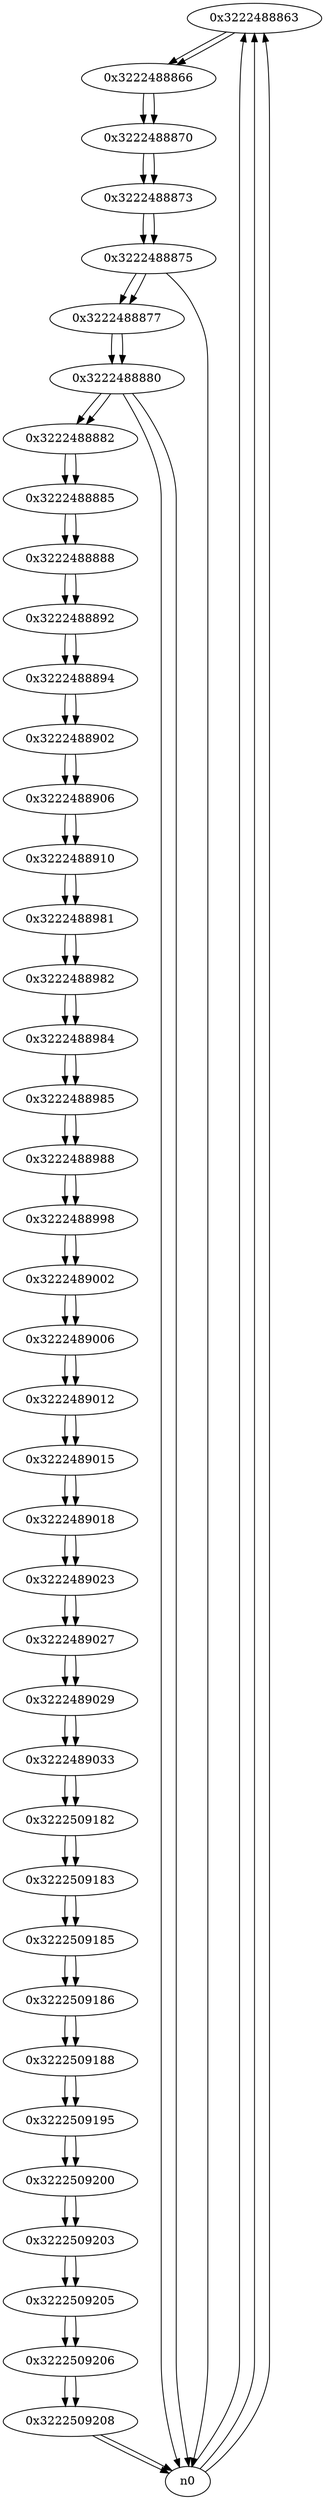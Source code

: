 digraph G{
/* nodes */
  n1 [label="0x3222488863"]
  n2 [label="0x3222488866"]
  n3 [label="0x3222488870"]
  n4 [label="0x3222488873"]
  n5 [label="0x3222488875"]
  n6 [label="0x3222488877"]
  n7 [label="0x3222488880"]
  n8 [label="0x3222488882"]
  n9 [label="0x3222488885"]
  n10 [label="0x3222488888"]
  n11 [label="0x3222488892"]
  n12 [label="0x3222488894"]
  n13 [label="0x3222488902"]
  n14 [label="0x3222488906"]
  n15 [label="0x3222488910"]
  n16 [label="0x3222488981"]
  n17 [label="0x3222488982"]
  n18 [label="0x3222488984"]
  n19 [label="0x3222488985"]
  n20 [label="0x3222488988"]
  n21 [label="0x3222488998"]
  n22 [label="0x3222489002"]
  n23 [label="0x3222489006"]
  n24 [label="0x3222489012"]
  n25 [label="0x3222489015"]
  n26 [label="0x3222489018"]
  n27 [label="0x3222489023"]
  n28 [label="0x3222489027"]
  n29 [label="0x3222489029"]
  n30 [label="0x3222489033"]
  n31 [label="0x3222509182"]
  n32 [label="0x3222509183"]
  n33 [label="0x3222509185"]
  n34 [label="0x3222509186"]
  n35 [label="0x3222509188"]
  n36 [label="0x3222509195"]
  n37 [label="0x3222509200"]
  n38 [label="0x3222509203"]
  n39 [label="0x3222509205"]
  n40 [label="0x3222509206"]
  n41 [label="0x3222509208"]
/* edges */
n1 -> n2;
n0 -> n1;
n0 -> n1;
n0 -> n1;
n2 -> n3;
n1 -> n2;
n3 -> n4;
n2 -> n3;
n4 -> n5;
n3 -> n4;
n5 -> n6;
n5 -> n0;
n4 -> n5;
n6 -> n7;
n5 -> n6;
n7 -> n0;
n7 -> n8;
n7 -> n0;
n6 -> n7;
n8 -> n9;
n7 -> n8;
n9 -> n10;
n8 -> n9;
n10 -> n11;
n9 -> n10;
n11 -> n12;
n10 -> n11;
n12 -> n13;
n11 -> n12;
n13 -> n14;
n12 -> n13;
n14 -> n15;
n13 -> n14;
n15 -> n16;
n14 -> n15;
n16 -> n17;
n15 -> n16;
n17 -> n18;
n16 -> n17;
n18 -> n19;
n17 -> n18;
n19 -> n20;
n18 -> n19;
n20 -> n21;
n19 -> n20;
n21 -> n22;
n20 -> n21;
n22 -> n23;
n21 -> n22;
n23 -> n24;
n22 -> n23;
n24 -> n25;
n23 -> n24;
n25 -> n26;
n24 -> n25;
n26 -> n27;
n25 -> n26;
n27 -> n28;
n26 -> n27;
n28 -> n29;
n27 -> n28;
n29 -> n30;
n28 -> n29;
n30 -> n31;
n29 -> n30;
n31 -> n32;
n30 -> n31;
n32 -> n33;
n31 -> n32;
n33 -> n34;
n32 -> n33;
n34 -> n35;
n33 -> n34;
n35 -> n36;
n34 -> n35;
n36 -> n37;
n35 -> n36;
n37 -> n38;
n36 -> n37;
n38 -> n39;
n37 -> n38;
n39 -> n40;
n38 -> n39;
n40 -> n41;
n39 -> n40;
n41 -> n0;
n41 -> n0;
n40 -> n41;
}
